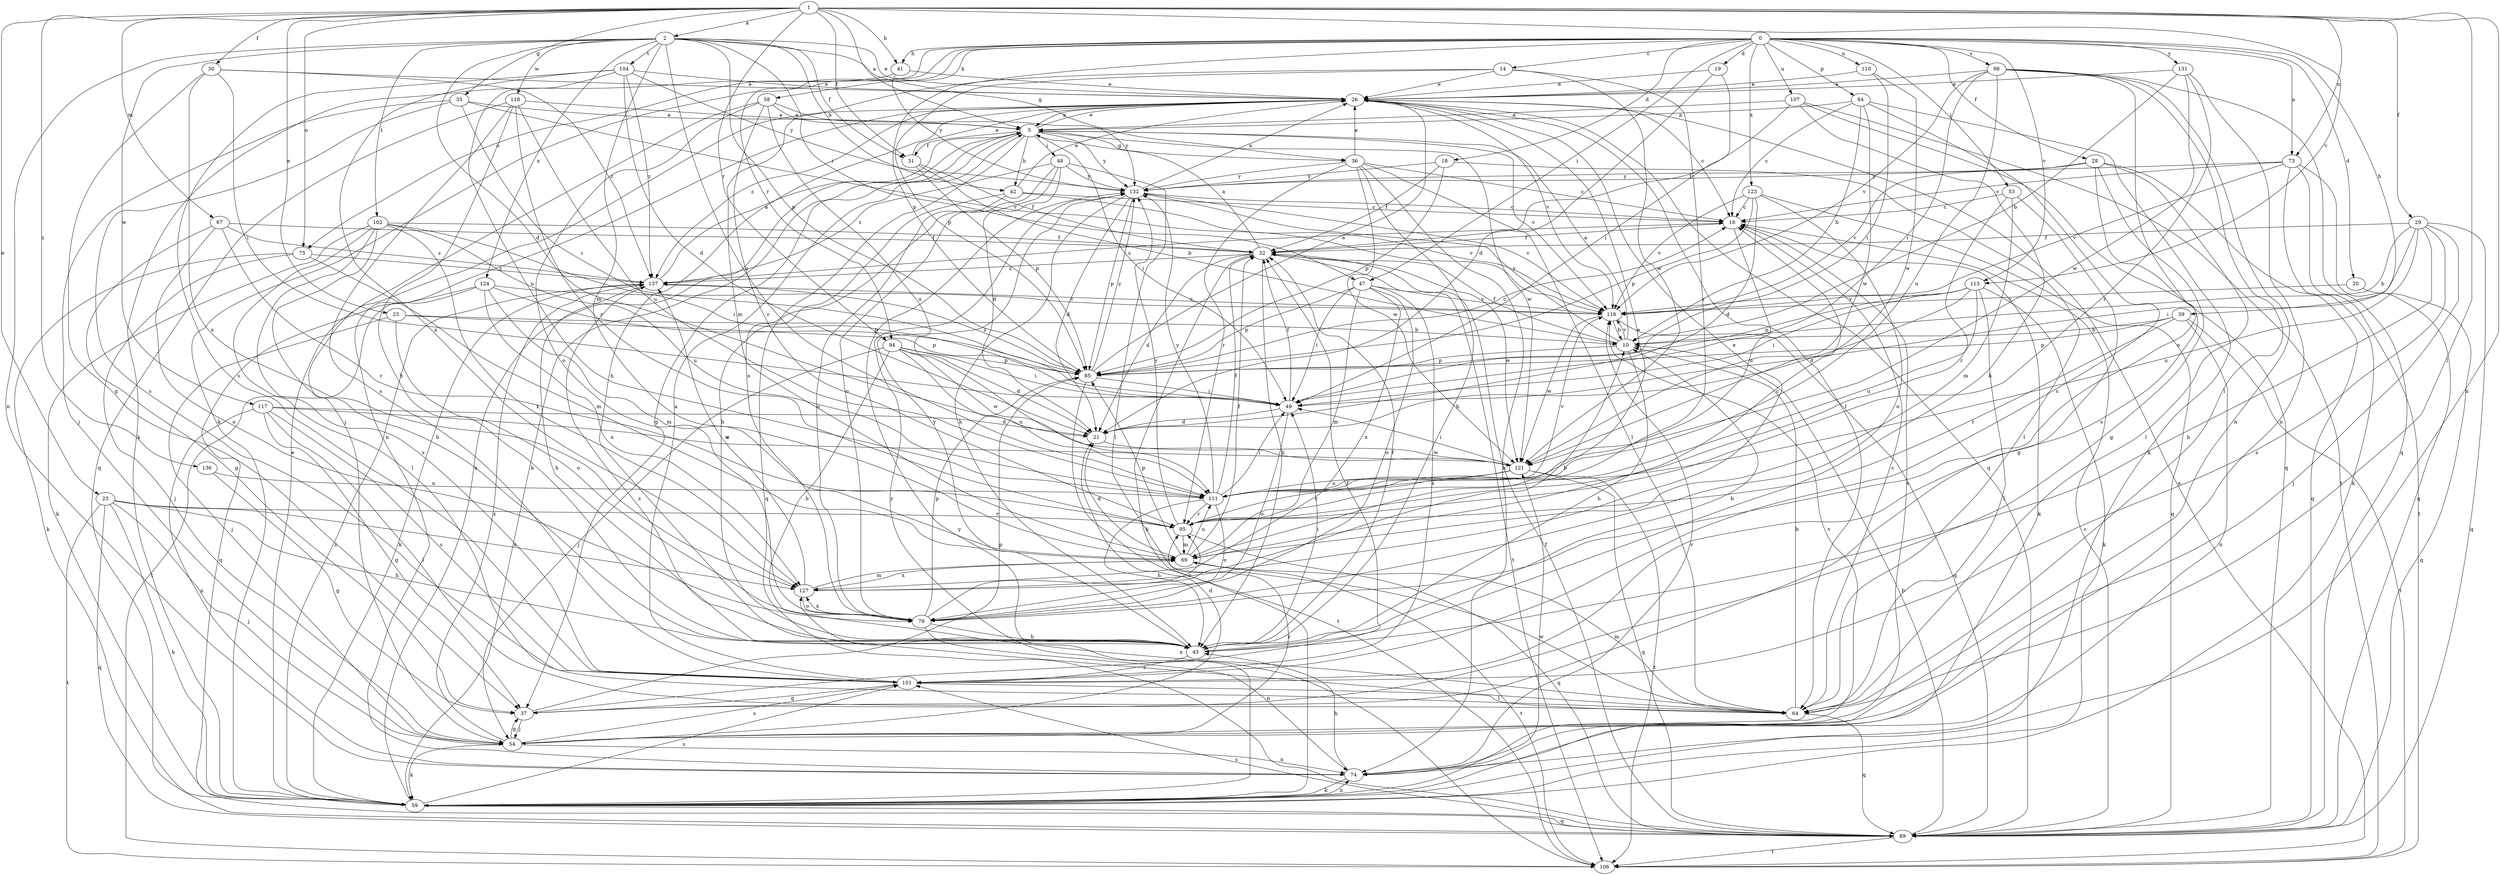 strict digraph  {
0;
1;
2;
5;
10;
14;
16;
18;
19;
20;
21;
23;
25;
26;
28;
29;
30;
31;
32;
35;
36;
37;
39;
41;
42;
43;
47;
48;
49;
53;
54;
58;
59;
64;
67;
69;
73;
74;
75;
79;
84;
85;
89;
94;
95;
98;
101;
102;
104;
106;
107;
110;
111;
113;
116;
117;
118;
121;
123;
124;
127;
131;
132;
136;
137;
0 -> 14  [label=c];
0 -> 18  [label=d];
0 -> 19  [label=d];
0 -> 20  [label=d];
0 -> 28  [label=f];
0 -> 39  [label=h];
0 -> 41  [label=h];
0 -> 47  [label=i];
0 -> 53  [label=j];
0 -> 58  [label=k];
0 -> 59  [label=k];
0 -> 73  [label=n];
0 -> 75  [label=o];
0 -> 84  [label=p];
0 -> 85  [label=p];
0 -> 94  [label=r];
0 -> 98  [label=s];
0 -> 107  [label=u];
0 -> 110  [label=u];
0 -> 113  [label=v];
0 -> 123  [label=x];
0 -> 131  [label=y];
1 -> 2  [label=a];
1 -> 5  [label=a];
1 -> 23  [label=e];
1 -> 25  [label=e];
1 -> 29  [label=f];
1 -> 30  [label=f];
1 -> 31  [label=f];
1 -> 35  [label=g];
1 -> 41  [label=h];
1 -> 64  [label=l];
1 -> 67  [label=m];
1 -> 73  [label=n];
1 -> 74  [label=n];
1 -> 75  [label=o];
1 -> 94  [label=r];
1 -> 113  [label=v];
1 -> 136  [label=z];
2 -> 21  [label=d];
2 -> 26  [label=e];
2 -> 31  [label=f];
2 -> 36  [label=g];
2 -> 42  [label=h];
2 -> 47  [label=i];
2 -> 69  [label=m];
2 -> 74  [label=n];
2 -> 85  [label=p];
2 -> 102  [label=t];
2 -> 104  [label=t];
2 -> 111  [label=u];
2 -> 117  [label=w];
2 -> 118  [label=w];
2 -> 124  [label=x];
5 -> 26  [label=e];
5 -> 31  [label=f];
5 -> 36  [label=g];
5 -> 37  [label=g];
5 -> 42  [label=h];
5 -> 48  [label=i];
5 -> 49  [label=i];
5 -> 59  [label=k];
5 -> 79  [label=o];
5 -> 116  [label=v];
5 -> 121  [label=w];
5 -> 132  [label=y];
10 -> 5  [label=a];
10 -> 32  [label=f];
10 -> 43  [label=h];
10 -> 85  [label=p];
10 -> 116  [label=v];
10 -> 132  [label=y];
14 -> 26  [label=e];
14 -> 69  [label=m];
14 -> 85  [label=p];
14 -> 95  [label=r];
14 -> 121  [label=w];
16 -> 32  [label=f];
16 -> 59  [label=k];
16 -> 111  [label=u];
18 -> 32  [label=f];
18 -> 64  [label=l];
18 -> 85  [label=p];
18 -> 132  [label=y];
19 -> 21  [label=d];
19 -> 26  [label=e];
19 -> 49  [label=i];
20 -> 89  [label=q];
20 -> 116  [label=v];
21 -> 121  [label=w];
23 -> 43  [label=h];
23 -> 54  [label=j];
23 -> 59  [label=k];
23 -> 89  [label=q];
23 -> 95  [label=r];
23 -> 106  [label=t];
23 -> 127  [label=x];
25 -> 10  [label=b];
25 -> 54  [label=j];
25 -> 79  [label=o];
25 -> 85  [label=p];
26 -> 5  [label=a];
26 -> 16  [label=c];
26 -> 43  [label=h];
26 -> 64  [label=l];
26 -> 74  [label=n];
26 -> 89  [label=q];
26 -> 116  [label=v];
26 -> 137  [label=z];
28 -> 37  [label=g];
28 -> 64  [label=l];
28 -> 89  [label=q];
28 -> 101  [label=s];
28 -> 116  [label=v];
28 -> 132  [label=y];
29 -> 10  [label=b];
29 -> 32  [label=f];
29 -> 43  [label=h];
29 -> 49  [label=i];
29 -> 54  [label=j];
29 -> 89  [label=q];
29 -> 101  [label=s];
29 -> 111  [label=u];
30 -> 26  [label=e];
30 -> 37  [label=g];
30 -> 49  [label=i];
30 -> 127  [label=x];
30 -> 137  [label=z];
31 -> 10  [label=b];
31 -> 26  [label=e];
31 -> 32  [label=f];
31 -> 85  [label=p];
32 -> 5  [label=a];
32 -> 21  [label=d];
32 -> 43  [label=h];
32 -> 59  [label=k];
32 -> 106  [label=t];
32 -> 121  [label=w];
32 -> 137  [label=z];
35 -> 5  [label=a];
35 -> 49  [label=i];
35 -> 54  [label=j];
35 -> 101  [label=s];
35 -> 116  [label=v];
36 -> 16  [label=c];
36 -> 26  [label=e];
36 -> 43  [label=h];
36 -> 64  [label=l];
36 -> 74  [label=n];
36 -> 95  [label=r];
36 -> 121  [label=w];
36 -> 132  [label=y];
37 -> 32  [label=f];
37 -> 54  [label=j];
37 -> 85  [label=p];
39 -> 10  [label=b];
39 -> 74  [label=n];
39 -> 85  [label=p];
39 -> 95  [label=r];
39 -> 106  [label=t];
41 -> 26  [label=e];
41 -> 59  [label=k];
41 -> 132  [label=y];
42 -> 16  [label=c];
42 -> 26  [label=e];
42 -> 43  [label=h];
42 -> 79  [label=o];
42 -> 116  [label=v];
43 -> 10  [label=b];
43 -> 32  [label=f];
43 -> 49  [label=i];
43 -> 101  [label=s];
43 -> 132  [label=y];
47 -> 49  [label=i];
47 -> 69  [label=m];
47 -> 79  [label=o];
47 -> 85  [label=p];
47 -> 101  [label=s];
47 -> 116  [label=v];
47 -> 127  [label=x];
48 -> 21  [label=d];
48 -> 64  [label=l];
48 -> 79  [label=o];
48 -> 89  [label=q];
48 -> 132  [label=y];
48 -> 137  [label=z];
49 -> 21  [label=d];
49 -> 32  [label=f];
49 -> 79  [label=o];
53 -> 16  [label=c];
53 -> 37  [label=g];
53 -> 69  [label=m];
53 -> 95  [label=r];
54 -> 16  [label=c];
54 -> 21  [label=d];
54 -> 37  [label=g];
54 -> 59  [label=k];
54 -> 74  [label=n];
54 -> 95  [label=r];
54 -> 101  [label=s];
54 -> 116  [label=v];
54 -> 137  [label=z];
58 -> 5  [label=a];
58 -> 54  [label=j];
58 -> 79  [label=o];
58 -> 95  [label=r];
58 -> 111  [label=u];
58 -> 132  [label=y];
59 -> 5  [label=a];
59 -> 26  [label=e];
59 -> 74  [label=n];
59 -> 89  [label=q];
59 -> 101  [label=s];
59 -> 121  [label=w];
59 -> 132  [label=y];
59 -> 137  [label=z];
64 -> 10  [label=b];
64 -> 16  [label=c];
64 -> 69  [label=m];
64 -> 89  [label=q];
64 -> 127  [label=x];
64 -> 137  [label=z];
67 -> 32  [label=f];
67 -> 37  [label=g];
67 -> 79  [label=o];
67 -> 95  [label=r];
67 -> 137  [label=z];
69 -> 16  [label=c];
69 -> 21  [label=d];
69 -> 26  [label=e];
69 -> 32  [label=f];
69 -> 85  [label=p];
69 -> 106  [label=t];
69 -> 111  [label=u];
69 -> 127  [label=x];
73 -> 16  [label=c];
73 -> 59  [label=k];
73 -> 89  [label=q];
73 -> 106  [label=t];
73 -> 116  [label=v];
73 -> 132  [label=y];
74 -> 43  [label=h];
74 -> 59  [label=k];
74 -> 116  [label=v];
75 -> 54  [label=j];
75 -> 59  [label=k];
75 -> 69  [label=m];
75 -> 137  [label=z];
79 -> 43  [label=h];
79 -> 74  [label=n];
79 -> 85  [label=p];
79 -> 95  [label=r];
79 -> 127  [label=x];
84 -> 5  [label=a];
84 -> 10  [label=b];
84 -> 16  [label=c];
84 -> 59  [label=k];
84 -> 101  [label=s];
84 -> 121  [label=w];
85 -> 16  [label=c];
85 -> 26  [label=e];
85 -> 49  [label=i];
85 -> 106  [label=t];
85 -> 132  [label=y];
85 -> 137  [label=z];
89 -> 10  [label=b];
89 -> 16  [label=c];
89 -> 32  [label=f];
89 -> 101  [label=s];
89 -> 106  [label=t];
94 -> 21  [label=d];
94 -> 43  [label=h];
94 -> 49  [label=i];
94 -> 54  [label=j];
94 -> 85  [label=p];
94 -> 111  [label=u];
94 -> 121  [label=w];
95 -> 69  [label=m];
95 -> 89  [label=q];
95 -> 132  [label=y];
98 -> 26  [label=e];
98 -> 49  [label=i];
98 -> 64  [label=l];
98 -> 74  [label=n];
98 -> 79  [label=o];
98 -> 89  [label=q];
98 -> 111  [label=u];
98 -> 116  [label=v];
101 -> 5  [label=a];
101 -> 37  [label=g];
101 -> 64  [label=l];
102 -> 32  [label=f];
102 -> 43  [label=h];
102 -> 49  [label=i];
102 -> 59  [label=k];
102 -> 64  [label=l];
102 -> 101  [label=s];
102 -> 111  [label=u];
102 -> 127  [label=x];
104 -> 21  [label=d];
104 -> 26  [label=e];
104 -> 101  [label=s];
104 -> 111  [label=u];
104 -> 127  [label=x];
104 -> 132  [label=y];
104 -> 137  [label=z];
106 -> 26  [label=e];
106 -> 132  [label=y];
107 -> 5  [label=a];
107 -> 32  [label=f];
107 -> 43  [label=h];
107 -> 89  [label=q];
107 -> 106  [label=t];
110 -> 26  [label=e];
110 -> 49  [label=i];
110 -> 121  [label=w];
111 -> 32  [label=f];
111 -> 43  [label=h];
111 -> 49  [label=i];
111 -> 79  [label=o];
111 -> 95  [label=r];
111 -> 116  [label=v];
111 -> 132  [label=y];
113 -> 21  [label=d];
113 -> 49  [label=i];
113 -> 59  [label=k];
113 -> 64  [label=l];
113 -> 85  [label=p];
113 -> 111  [label=u];
113 -> 116  [label=v];
116 -> 10  [label=b];
116 -> 89  [label=q];
116 -> 121  [label=w];
117 -> 21  [label=d];
117 -> 37  [label=g];
117 -> 64  [label=l];
117 -> 74  [label=n];
117 -> 101  [label=s];
117 -> 121  [label=w];
118 -> 5  [label=a];
118 -> 43  [label=h];
118 -> 89  [label=q];
118 -> 95  [label=r];
118 -> 101  [label=s];
118 -> 111  [label=u];
121 -> 49  [label=i];
121 -> 89  [label=q];
121 -> 95  [label=r];
121 -> 106  [label=t];
121 -> 111  [label=u];
123 -> 16  [label=c];
123 -> 21  [label=d];
123 -> 79  [label=o];
123 -> 85  [label=p];
123 -> 89  [label=q];
123 -> 116  [label=v];
124 -> 69  [label=m];
124 -> 85  [label=p];
124 -> 89  [label=q];
124 -> 106  [label=t];
124 -> 116  [label=v];
124 -> 127  [label=x];
127 -> 10  [label=b];
127 -> 26  [label=e];
127 -> 69  [label=m];
127 -> 79  [label=o];
127 -> 137  [label=z];
131 -> 10  [label=b];
131 -> 26  [label=e];
131 -> 74  [label=n];
131 -> 95  [label=r];
131 -> 121  [label=w];
132 -> 16  [label=c];
132 -> 21  [label=d];
132 -> 26  [label=e];
132 -> 43  [label=h];
132 -> 85  [label=p];
132 -> 116  [label=v];
136 -> 37  [label=g];
136 -> 111  [label=u];
137 -> 5  [label=a];
137 -> 16  [label=c];
137 -> 43  [label=h];
137 -> 59  [label=k];
137 -> 116  [label=v];
}
